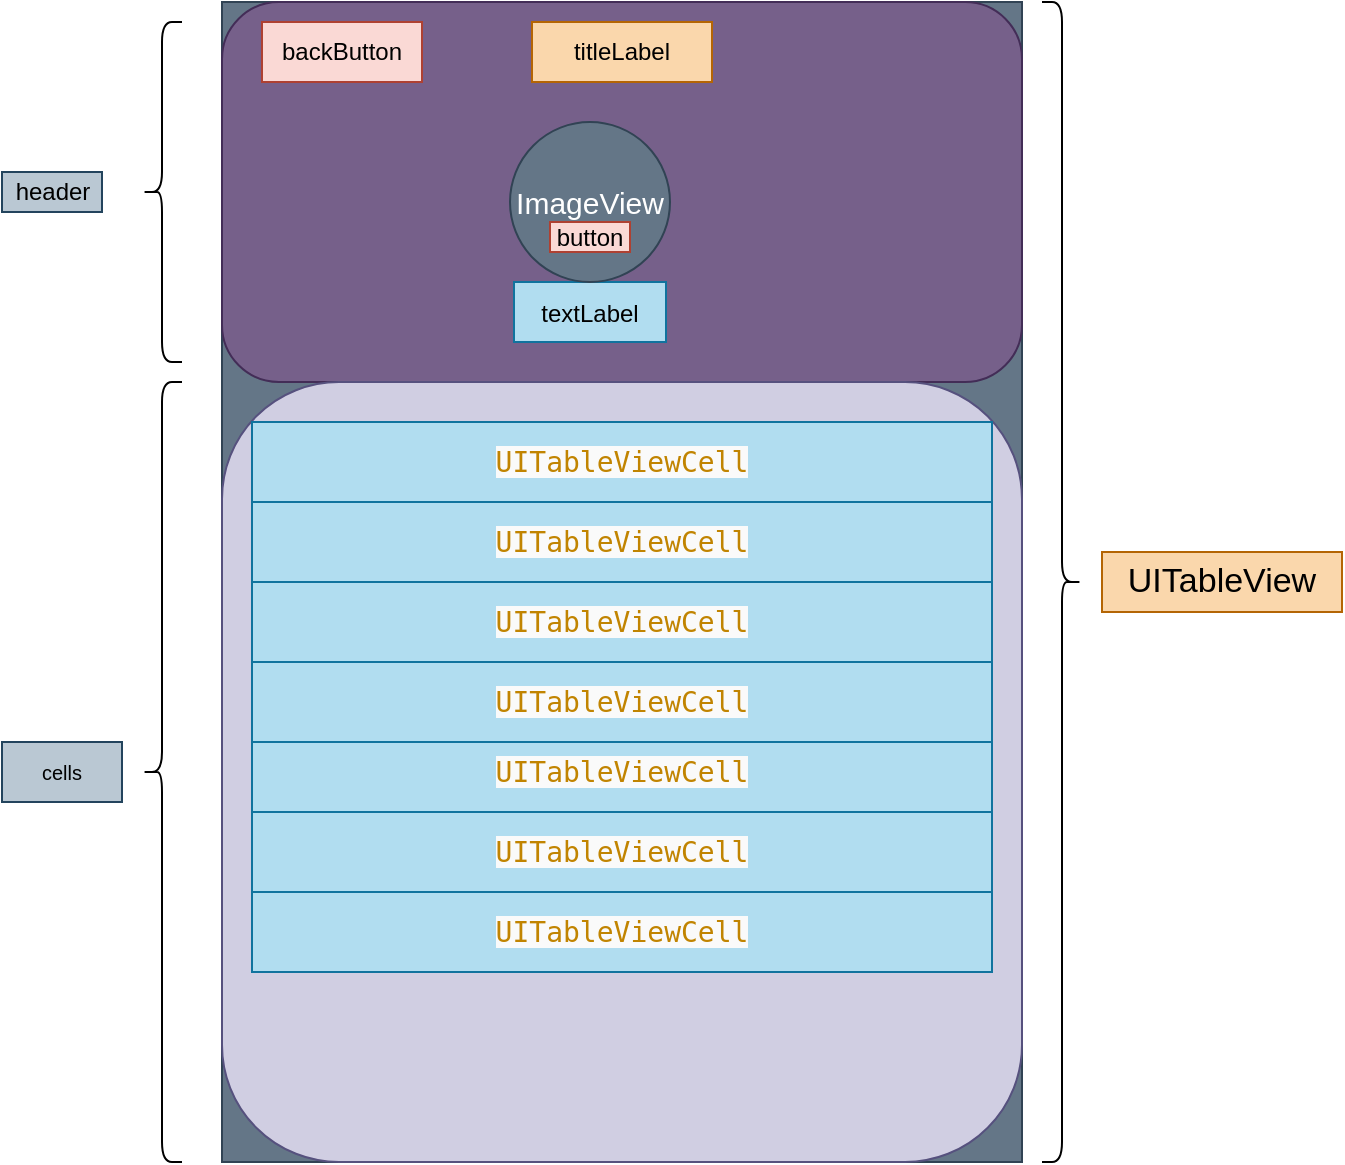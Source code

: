 <mxfile version="18.0.2" type="github" pages="2">
  <diagram id="tGioQXvsST5DLqAGkg_Z" name="Page-1">
    <mxGraphModel dx="1186" dy="764" grid="1" gridSize="10" guides="1" tooltips="1" connect="1" arrows="1" fold="1" page="1" pageScale="1" pageWidth="827" pageHeight="1169" math="0" shadow="0">
      <root>
        <mxCell id="0" />
        <mxCell id="1" parent="0" />
        <mxCell id="iGWQNrGughwgW1b6b_QS-2" value="" style="rounded=0;whiteSpace=wrap;html=1;fillColor=#647687;strokeColor=#314354;fontColor=#ffffff;" vertex="1" parent="1">
          <mxGeometry x="190" y="250" width="400" height="580" as="geometry" />
        </mxCell>
        <mxCell id="iGWQNrGughwgW1b6b_QS-3" value="" style="rounded=1;whiteSpace=wrap;html=1;fillColor=#76608a;strokeColor=#432D57;fontColor=#ffffff;" vertex="1" parent="1">
          <mxGeometry x="190" y="250" width="400" height="190" as="geometry" />
        </mxCell>
        <mxCell id="iGWQNrGughwgW1b6b_QS-4" value="" style="shape=curlyBracket;whiteSpace=wrap;html=1;rounded=1;" vertex="1" parent="1">
          <mxGeometry x="150" y="260" width="20" height="170" as="geometry" />
        </mxCell>
        <mxCell id="iGWQNrGughwgW1b6b_QS-5" value="header" style="text;html=1;align=center;verticalAlign=middle;resizable=0;points=[];autosize=1;strokeColor=#23445d;fillColor=#bac8d3;" vertex="1" parent="1">
          <mxGeometry x="80" y="335" width="50" height="20" as="geometry" />
        </mxCell>
        <mxCell id="iGWQNrGughwgW1b6b_QS-6" value="titleLabel" style="rounded=0;whiteSpace=wrap;html=1;fillColor=#fad7ac;strokeColor=#b46504;" vertex="1" parent="1">
          <mxGeometry x="345" y="260" width="90" height="30" as="geometry" />
        </mxCell>
        <mxCell id="iGWQNrGughwgW1b6b_QS-7" value="backButton" style="rounded=0;whiteSpace=wrap;html=1;fillColor=#fad9d5;strokeColor=#ae4132;" vertex="1" parent="1">
          <mxGeometry x="210" y="260" width="80" height="30" as="geometry" />
        </mxCell>
        <mxCell id="iGWQNrGughwgW1b6b_QS-10" value="ImageView" style="text;html=1;strokeColor=none;fillColor=none;align=center;verticalAlign=middle;whiteSpace=wrap;rounded=0;" vertex="1" parent="1">
          <mxGeometry x="345" y="325" width="60" height="30" as="geometry" />
        </mxCell>
        <mxCell id="iGWQNrGughwgW1b6b_QS-12" value="" style="rounded=1;whiteSpace=wrap;html=1;fontSize=10;fillColor=#d0cee2;strokeColor=#56517e;" vertex="1" parent="1">
          <mxGeometry x="190" y="440" width="400" height="390" as="geometry" />
        </mxCell>
        <mxCell id="iGWQNrGughwgW1b6b_QS-14" value="&lt;span style=&quot;color: rgb(193, 132, 1); font-family: &amp;quot;Source Code Pro&amp;quot;, &amp;quot;DejaVu Sans Mono&amp;quot;, &amp;quot;Ubuntu Mono&amp;quot;, &amp;quot;Anonymous Pro&amp;quot;, &amp;quot;Droid Sans Mono&amp;quot;, Menlo, Monaco, Consolas, Inconsolata, Courier, monospace, &amp;quot;PingFang SC&amp;quot;, &amp;quot;Microsoft YaHei&amp;quot;, sans-serif; font-size: 14px; text-align: left; background-color: rgb(250, 250, 250);&quot;&gt;UITableViewCell&lt;/span&gt;" style="rounded=0;whiteSpace=wrap;html=1;fontSize=10;fillColor=#b1ddf0;strokeColor=#10739e;" vertex="1" parent="1">
          <mxGeometry x="205" y="460" width="370" height="40" as="geometry" />
        </mxCell>
        <mxCell id="iGWQNrGughwgW1b6b_QS-15" value="&lt;span style=&quot;color: rgb(193, 132, 1); font-family: &amp;quot;Source Code Pro&amp;quot;, &amp;quot;DejaVu Sans Mono&amp;quot;, &amp;quot;Ubuntu Mono&amp;quot;, &amp;quot;Anonymous Pro&amp;quot;, &amp;quot;Droid Sans Mono&amp;quot;, Menlo, Monaco, Consolas, Inconsolata, Courier, monospace, &amp;quot;PingFang SC&amp;quot;, &amp;quot;Microsoft YaHei&amp;quot;, sans-serif; font-size: 14px; text-align: left; background-color: rgb(250, 250, 250);&quot;&gt;UITableViewCell&lt;/span&gt;" style="rounded=0;whiteSpace=wrap;html=1;fontSize=10;fillColor=#b1ddf0;strokeColor=#10739e;" vertex="1" parent="1">
          <mxGeometry x="205" y="500" width="370" height="40" as="geometry" />
        </mxCell>
        <mxCell id="iGWQNrGughwgW1b6b_QS-16" value="&lt;span style=&quot;color: rgb(193, 132, 1); font-family: &amp;quot;Source Code Pro&amp;quot;, &amp;quot;DejaVu Sans Mono&amp;quot;, &amp;quot;Ubuntu Mono&amp;quot;, &amp;quot;Anonymous Pro&amp;quot;, &amp;quot;Droid Sans Mono&amp;quot;, Menlo, Monaco, Consolas, Inconsolata, Courier, monospace, &amp;quot;PingFang SC&amp;quot;, &amp;quot;Microsoft YaHei&amp;quot;, sans-serif; font-size: 14px; text-align: left; background-color: rgb(250, 250, 250);&quot;&gt;UITableViewCell&lt;/span&gt;" style="rounded=0;whiteSpace=wrap;html=1;fontSize=10;fillColor=#b1ddf0;strokeColor=#10739e;" vertex="1" parent="1">
          <mxGeometry x="205" y="615" width="370" height="40" as="geometry" />
        </mxCell>
        <mxCell id="iGWQNrGughwgW1b6b_QS-17" value="&lt;span style=&quot;color: rgb(193, 132, 1); font-family: &amp;quot;Source Code Pro&amp;quot;, &amp;quot;DejaVu Sans Mono&amp;quot;, &amp;quot;Ubuntu Mono&amp;quot;, &amp;quot;Anonymous Pro&amp;quot;, &amp;quot;Droid Sans Mono&amp;quot;, Menlo, Monaco, Consolas, Inconsolata, Courier, monospace, &amp;quot;PingFang SC&amp;quot;, &amp;quot;Microsoft YaHei&amp;quot;, sans-serif; font-size: 14px; text-align: left; background-color: rgb(250, 250, 250);&quot;&gt;UITableViewCell&lt;/span&gt;" style="rounded=0;whiteSpace=wrap;html=1;fontSize=10;fillColor=#b1ddf0;strokeColor=#10739e;" vertex="1" parent="1">
          <mxGeometry x="205" y="580" width="370" height="40" as="geometry" />
        </mxCell>
        <mxCell id="iGWQNrGughwgW1b6b_QS-18" value="&lt;span style=&quot;color: rgb(193, 132, 1); font-family: &amp;quot;Source Code Pro&amp;quot;, &amp;quot;DejaVu Sans Mono&amp;quot;, &amp;quot;Ubuntu Mono&amp;quot;, &amp;quot;Anonymous Pro&amp;quot;, &amp;quot;Droid Sans Mono&amp;quot;, Menlo, Monaco, Consolas, Inconsolata, Courier, monospace, &amp;quot;PingFang SC&amp;quot;, &amp;quot;Microsoft YaHei&amp;quot;, sans-serif; font-size: 14px; text-align: left; background-color: rgb(250, 250, 250);&quot;&gt;UITableViewCell&lt;/span&gt;" style="rounded=0;whiteSpace=wrap;html=1;fontSize=10;fillColor=#b1ddf0;strokeColor=#10739e;" vertex="1" parent="1">
          <mxGeometry x="205" y="695" width="370" height="40" as="geometry" />
        </mxCell>
        <mxCell id="iGWQNrGughwgW1b6b_QS-19" value="&lt;span style=&quot;color: rgb(193, 132, 1); font-family: &amp;quot;Source Code Pro&amp;quot;, &amp;quot;DejaVu Sans Mono&amp;quot;, &amp;quot;Ubuntu Mono&amp;quot;, &amp;quot;Anonymous Pro&amp;quot;, &amp;quot;Droid Sans Mono&amp;quot;, Menlo, Monaco, Consolas, Inconsolata, Courier, monospace, &amp;quot;PingFang SC&amp;quot;, &amp;quot;Microsoft YaHei&amp;quot;, sans-serif; font-size: 14px; text-align: left; background-color: rgb(250, 250, 250);&quot;&gt;UITableViewCell&lt;/span&gt;" style="rounded=0;whiteSpace=wrap;html=1;fontSize=10;fillColor=#b1ddf0;strokeColor=#10739e;" vertex="1" parent="1">
          <mxGeometry x="205" y="540" width="370" height="40" as="geometry" />
        </mxCell>
        <mxCell id="iGWQNrGughwgW1b6b_QS-20" value="&lt;span style=&quot;color: rgb(193, 132, 1); font-family: &amp;quot;Source Code Pro&amp;quot;, &amp;quot;DejaVu Sans Mono&amp;quot;, &amp;quot;Ubuntu Mono&amp;quot;, &amp;quot;Anonymous Pro&amp;quot;, &amp;quot;Droid Sans Mono&amp;quot;, Menlo, Monaco, Consolas, Inconsolata, Courier, monospace, &amp;quot;PingFang SC&amp;quot;, &amp;quot;Microsoft YaHei&amp;quot;, sans-serif; font-size: 14px; text-align: left; background-color: rgb(250, 250, 250);&quot;&gt;UITableViewCell&lt;/span&gt;" style="rounded=0;whiteSpace=wrap;html=1;fontSize=10;fillColor=#b1ddf0;strokeColor=#10739e;" vertex="1" parent="1">
          <mxGeometry x="205" y="655" width="370" height="40" as="geometry" />
        </mxCell>
        <mxCell id="iGWQNrGughwgW1b6b_QS-22" value="" style="shape=curlyBracket;whiteSpace=wrap;html=1;rounded=1;fontSize=10;" vertex="1" parent="1">
          <mxGeometry x="150" y="440" width="20" height="390" as="geometry" />
        </mxCell>
        <mxCell id="iGWQNrGughwgW1b6b_QS-23" value="cells" style="text;html=1;strokeColor=#23445d;fillColor=#bac8d3;align=center;verticalAlign=middle;whiteSpace=wrap;rounded=0;fontSize=10;" vertex="1" parent="1">
          <mxGeometry x="80" y="620" width="60" height="30" as="geometry" />
        </mxCell>
        <mxCell id="iGWQNrGughwgW1b6b_QS-24" value="" style="shape=curlyBracket;whiteSpace=wrap;html=1;rounded=1;flipH=1;fontSize=10;" vertex="1" parent="1">
          <mxGeometry x="600" y="250" width="20" height="580" as="geometry" />
        </mxCell>
        <mxCell id="iGWQNrGughwgW1b6b_QS-25" value="&lt;font style=&quot;font-size: 17px;&quot;&gt;UITableView&lt;/font&gt;" style="text;html=1;strokeColor=#b46504;fillColor=#fad7ac;align=center;verticalAlign=middle;whiteSpace=wrap;rounded=0;fontSize=10;" vertex="1" parent="1">
          <mxGeometry x="630" y="525" width="120" height="30" as="geometry" />
        </mxCell>
        <mxCell id="iGWQNrGughwgW1b6b_QS-26" value="&lt;font style=&quot;font-size: 12px;&quot;&gt;textLabel&lt;/font&gt;" style="rounded=0;whiteSpace=wrap;html=1;fontSize=17;fillColor=#b1ddf0;strokeColor=#10739e;" vertex="1" parent="1">
          <mxGeometry x="336" y="390" width="76" height="30" as="geometry" />
        </mxCell>
        <mxCell id="ZnN1d7Jc3gea5aJHJcPv-1" value="ImageView" style="ellipse;whiteSpace=wrap;html=1;aspect=fixed;rounded=0;fontSize=15;fillColor=#647687;fontColor=#ffffff;strokeColor=#314354;" vertex="1" parent="1">
          <mxGeometry x="334" y="310" width="80" height="80" as="geometry" />
        </mxCell>
        <mxCell id="ZnN1d7Jc3gea5aJHJcPv-4" value="button" style="rounded=0;whiteSpace=wrap;html=1;fillColor=#fad9d5;strokeColor=#ae4132;" vertex="1" parent="1">
          <mxGeometry x="354" y="360" width="40" height="15" as="geometry" />
        </mxCell>
      </root>
    </mxGraphModel>
  </diagram>
  <diagram id="fHdtC1yqUfCIb_XAY_rC" name="Page-2">
    <mxGraphModel dx="1186" dy="764" grid="1" gridSize="10" guides="1" tooltips="1" connect="1" arrows="1" fold="1" page="1" pageScale="1" pageWidth="827" pageHeight="1169" math="0" shadow="0">
      <root>
        <mxCell id="0" />
        <mxCell id="1" parent="0" />
        <mxCell id="ZTiqwDYOiPnYfN0aSoOF-1" value="" style="rounded=0;whiteSpace=wrap;html=1;fontSize=12;fillColor=#d5e8d4;strokeColor=#82b366;" vertex="1" parent="1">
          <mxGeometry x="260" y="70" width="370" height="640" as="geometry" />
        </mxCell>
        <mxCell id="ZTiqwDYOiPnYfN0aSoOF-3" value="&lt;font style=&quot;font-size: 16px;&quot;&gt;&lt;b&gt;UIImageView&lt;/b&gt;&lt;/font&gt;" style="rounded=0;whiteSpace=wrap;html=1;fontSize=12;fillColor=#bac8d3;strokeColor=#23445d;" vertex="1" parent="1">
          <mxGeometry x="260" y="70" width="370" height="90" as="geometry" />
        </mxCell>
        <mxCell id="ZTiqwDYOiPnYfN0aSoOF-4" value="" style="rounded=0;whiteSpace=wrap;html=1;fontSize=16;fillColor=#fad7ac;strokeColor=#b46504;" vertex="1" parent="1">
          <mxGeometry x="260" y="160" width="370" height="310" as="geometry" />
        </mxCell>
        <mxCell id="ZTiqwDYOiPnYfN0aSoOF-5" value="&lt;font style=&quot;font-size: 12px;&quot;&gt;UIImageView&lt;/font&gt;" style="ellipse;whiteSpace=wrap;html=1;aspect=fixed;fontSize=16;fillColor=#b1ddf0;strokeColor=#10739e;" vertex="1" parent="1">
          <mxGeometry x="280" y="140" width="80" height="80" as="geometry" />
        </mxCell>
        <mxCell id="ZTiqwDYOiPnYfN0aSoOF-6" value="UIButton" style="rounded=0;whiteSpace=wrap;html=1;fontSize=12;fillColor=#e1d5e7;strokeColor=#9673a6;" vertex="1" parent="1">
          <mxGeometry x="380" y="165" width="150" height="30" as="geometry" />
        </mxCell>
        <mxCell id="ZTiqwDYOiPnYfN0aSoOF-8" value="UIButton" style="rounded=0;whiteSpace=wrap;html=1;fontSize=12;fillColor=#e1d5e7;strokeColor=#9673a6;" vertex="1" parent="1">
          <mxGeometry x="540" y="165" width="70" height="30" as="geometry" />
        </mxCell>
        <mxCell id="ZTiqwDYOiPnYfN0aSoOF-9" value="UILabel" style="rounded=0;whiteSpace=wrap;html=1;fontSize=12;fillColor=#dae8fc;strokeColor=#6c8ebf;" vertex="1" parent="1">
          <mxGeometry x="270" y="230" width="110" height="40" as="geometry" />
        </mxCell>
        <mxCell id="ZTiqwDYOiPnYfN0aSoOF-10" value="UILabel" style="rounded=0;whiteSpace=wrap;html=1;fontSize=12;fillColor=#dae8fc;strokeColor=#6c8ebf;" vertex="1" parent="1">
          <mxGeometry x="270" y="280" width="150" height="20" as="geometry" />
        </mxCell>
        <mxCell id="ZTiqwDYOiPnYfN0aSoOF-11" value="UIButton" style="rounded=0;whiteSpace=wrap;html=1;fontSize=12;fillColor=#e1d5e7;strokeColor=#9673a6;" vertex="1" parent="1">
          <mxGeometry x="270" y="315" width="280" height="30" as="geometry" />
        </mxCell>
        <mxCell id="ZTiqwDYOiPnYfN0aSoOF-12" value="UIButton" style="rounded=0;whiteSpace=wrap;html=1;fontSize=12;fillColor=#e1d5e7;strokeColor=#9673a6;" vertex="1" parent="1">
          <mxGeometry x="270" y="360" width="280" height="30" as="geometry" />
        </mxCell>
        <mxCell id="ZTiqwDYOiPnYfN0aSoOF-13" value="UILabel" style="rounded=0;whiteSpace=wrap;html=1;fontSize=12;fillColor=#dae8fc;strokeColor=#6c8ebf;" vertex="1" parent="1">
          <mxGeometry x="270" y="410" width="50" height="25" as="geometry" />
        </mxCell>
        <mxCell id="ZTiqwDYOiPnYfN0aSoOF-14" value="UILabel" style="rounded=0;whiteSpace=wrap;html=1;fontSize=12;fillColor=#dae8fc;strokeColor=#6c8ebf;" vertex="1" parent="1">
          <mxGeometry x="340" y="410" width="50" height="25" as="geometry" />
        </mxCell>
        <mxCell id="ZTiqwDYOiPnYfN0aSoOF-15" value="UILabel" style="rounded=0;whiteSpace=wrap;html=1;fontSize=12;fillColor=#dae8fc;strokeColor=#6c8ebf;" vertex="1" parent="1">
          <mxGeometry x="414" y="410" width="50" height="25" as="geometry" />
        </mxCell>
        <mxCell id="ZTiqwDYOiPnYfN0aSoOF-16" value="" style="shape=curlyBracket;whiteSpace=wrap;html=1;rounded=1;fontSize=12;" vertex="1" parent="1">
          <mxGeometry x="230" y="160" width="20" height="310" as="geometry" />
        </mxCell>
        <mxCell id="ZTiqwDYOiPnYfN0aSoOF-18" value="" style="rounded=0;whiteSpace=wrap;html=1;fontSize=12;fillColor=#f8cecc;strokeColor=#b85450;" vertex="1" parent="1">
          <mxGeometry x="260" y="470" width="370" height="60" as="geometry" />
        </mxCell>
        <mxCell id="ZTiqwDYOiPnYfN0aSoOF-19" value="" style="rounded=0;whiteSpace=wrap;html=1;fontSize=12;fillColor=#d5e8d4;strokeColor=#82b366;" vertex="1" parent="1">
          <mxGeometry x="260" y="530" width="370" height="190" as="geometry" />
        </mxCell>
        <mxCell id="ZTiqwDYOiPnYfN0aSoOF-20" value="UIImageView" style="rounded=0;whiteSpace=wrap;html=1;fontSize=12;fillColor=#f5f5f5;strokeColor=#666666;fontColor=#333333;" vertex="1" parent="1">
          <mxGeometry x="270" y="530" width="110" height="135" as="geometry" />
        </mxCell>
        <mxCell id="ZTiqwDYOiPnYfN0aSoOF-21" value="&lt;meta charset=&quot;utf-8&quot;&gt;&lt;span style=&quot;color: rgb(51, 51, 51); font-family: Helvetica; font-size: 12px; font-style: normal; font-variant-ligatures: normal; font-variant-caps: normal; font-weight: 400; letter-spacing: normal; orphans: 2; text-align: center; text-indent: 0px; text-transform: none; widows: 2; word-spacing: 0px; -webkit-text-stroke-width: 0px; background-color: rgb(248, 249, 250); text-decoration-thickness: initial; text-decoration-style: initial; text-decoration-color: initial; float: none; display: inline !important;&quot;&gt;UIImageView&lt;/span&gt;" style="rounded=0;whiteSpace=wrap;html=1;fontSize=12;fillColor=#f5f5f5;strokeColor=#666666;fontColor=#333333;" vertex="1" parent="1">
          <mxGeometry x="390" y="530" width="110" height="135" as="geometry" />
        </mxCell>
        <mxCell id="ZTiqwDYOiPnYfN0aSoOF-22" value="&lt;meta charset=&quot;utf-8&quot;&gt;&lt;span style=&quot;color: rgb(51, 51, 51); font-family: Helvetica; font-size: 12px; font-style: normal; font-variant-ligatures: normal; font-variant-caps: normal; font-weight: 400; letter-spacing: normal; orphans: 2; text-align: center; text-indent: 0px; text-transform: none; widows: 2; word-spacing: 0px; -webkit-text-stroke-width: 0px; background-color: rgb(248, 249, 250); text-decoration-thickness: initial; text-decoration-style: initial; text-decoration-color: initial; float: none; display: inline !important;&quot;&gt;UIImageView&lt;/span&gt;" style="rounded=0;whiteSpace=wrap;html=1;fontSize=12;fillColor=#f5f5f5;strokeColor=#666666;fontColor=#333333;" vertex="1" parent="1">
          <mxGeometry x="510" y="530" width="110" height="135" as="geometry" />
        </mxCell>
        <mxCell id="ZTiqwDYOiPnYfN0aSoOF-25" value="UILabel" style="rounded=0;whiteSpace=wrap;html=1;fontSize=12;fillColor=#dae8fc;strokeColor=#6c8ebf;" vertex="1" parent="1">
          <mxGeometry x="270" y="480" width="110" height="40" as="geometry" />
        </mxCell>
        <mxCell id="ZTiqwDYOiPnYfN0aSoOF-26" value="UILabel" style="rounded=0;whiteSpace=wrap;html=1;fontSize=12;fillColor=#dae8fc;strokeColor=#6c8ebf;" vertex="1" parent="1">
          <mxGeometry x="390" y="480" width="110" height="40" as="geometry" />
        </mxCell>
        <mxCell id="ZTiqwDYOiPnYfN0aSoOF-27" value="UILabel" style="rounded=0;whiteSpace=wrap;html=1;fontSize=12;fillColor=#dae8fc;strokeColor=#6c8ebf;" vertex="1" parent="1">
          <mxGeometry x="510" y="480" width="110" height="40" as="geometry" />
        </mxCell>
        <mxCell id="ZTiqwDYOiPnYfN0aSoOF-29" value="image" style="rounded=0;whiteSpace=wrap;html=1;fontSize=12;fillColor=#bac8d3;strokeColor=#23445d;" vertex="1" parent="1">
          <mxGeometry x="280" y="640" width="30" height="20" as="geometry" />
        </mxCell>
        <mxCell id="ZTiqwDYOiPnYfN0aSoOF-30" value="Label" style="rounded=0;whiteSpace=wrap;html=1;fontSize=12;fillColor=#dae8fc;strokeColor=#6c8ebf;" vertex="1" parent="1">
          <mxGeometry x="315" y="640" width="60" height="20" as="geometry" />
        </mxCell>
        <mxCell id="ZTiqwDYOiPnYfN0aSoOF-31" value="image" style="rounded=0;whiteSpace=wrap;html=1;fontSize=12;fillColor=#bac8d3;strokeColor=#23445d;" vertex="1" parent="1">
          <mxGeometry x="515" y="640" width="35" height="20" as="geometry" />
        </mxCell>
        <mxCell id="ZTiqwDYOiPnYfN0aSoOF-32" value="image" style="rounded=0;whiteSpace=wrap;html=1;fontSize=12;fillColor=#bac8d3;strokeColor=#23445d;" vertex="1" parent="1">
          <mxGeometry x="396" y="640" width="35" height="20" as="geometry" />
        </mxCell>
        <mxCell id="ZTiqwDYOiPnYfN0aSoOF-33" value="Label" style="rounded=0;whiteSpace=wrap;html=1;fontSize=12;fillColor=#dae8fc;strokeColor=#6c8ebf;" vertex="1" parent="1">
          <mxGeometry x="550" y="640" width="60" height="20" as="geometry" />
        </mxCell>
        <mxCell id="ZTiqwDYOiPnYfN0aSoOF-34" value="Label" style="rounded=0;whiteSpace=wrap;html=1;fontSize=12;fillColor=#dae8fc;strokeColor=#6c8ebf;" vertex="1" parent="1">
          <mxGeometry x="431" y="640" width="60" height="20" as="geometry" />
        </mxCell>
        <mxCell id="ZTiqwDYOiPnYfN0aSoOF-35" value="" style="shape=curlyBracket;whiteSpace=wrap;html=1;rounded=1;flipH=1;fontSize=12;fillColor=#1ba1e2;fontColor=#ffffff;strokeColor=#006EAF;" vertex="1" parent="1">
          <mxGeometry x="630" y="470" width="20" height="60" as="geometry" />
        </mxCell>
        <mxCell id="ZTiqwDYOiPnYfN0aSoOF-37" value="" style="shape=curlyBracket;whiteSpace=wrap;html=1;rounded=1;flipH=1;fontSize=12;fillColor=#1ba1e2;fontColor=#ffffff;strokeColor=#006EAF;" vertex="1" parent="1">
          <mxGeometry x="630" y="530" width="20" height="190" as="geometry" />
        </mxCell>
        <mxCell id="ZTiqwDYOiPnYfN0aSoOF-38" value="&lt;font style=&quot;font-size: 15px;&quot;&gt;Header&lt;/font&gt;" style="text;html=1;strokeColor=none;fillColor=none;align=center;verticalAlign=middle;whiteSpace=wrap;rounded=0;fontSize=12;" vertex="1" parent="1">
          <mxGeometry x="650" y="485" width="60" height="30" as="geometry" />
        </mxCell>
        <mxCell id="ZTiqwDYOiPnYfN0aSoOF-39" value="&lt;font style=&quot;font-size: 15px;&quot;&gt;Cells&lt;/font&gt;" style="text;html=1;strokeColor=none;fillColor=none;align=center;verticalAlign=middle;whiteSpace=wrap;rounded=0;fontSize=16;" vertex="1" parent="1">
          <mxGeometry x="640" y="605" width="60" height="30" as="geometry" />
        </mxCell>
        <mxCell id="ZTiqwDYOiPnYfN0aSoOF-40" value="" style="shape=curlyBracket;whiteSpace=wrap;html=1;rounded=1;fontSize=16;" vertex="1" parent="1">
          <mxGeometry x="230" y="470" width="20" height="250" as="geometry" />
        </mxCell>
        <mxCell id="ZTiqwDYOiPnYfN0aSoOF-41" value="&lt;b&gt;CollectionView&lt;/b&gt;" style="text;html=1;strokeColor=none;fillColor=none;align=center;verticalAlign=middle;whiteSpace=wrap;rounded=0;fontSize=16;" vertex="1" parent="1">
          <mxGeometry x="140" y="580" width="60" height="30" as="geometry" />
        </mxCell>
        <mxCell id="ZTiqwDYOiPnYfN0aSoOF-42" value="" style="shape=curlyBracket;whiteSpace=wrap;html=1;rounded=1;flipH=1;fontSize=16;" vertex="1" parent="1">
          <mxGeometry x="700" y="470" width="20" height="250" as="geometry" />
        </mxCell>
        <mxCell id="ZTiqwDYOiPnYfN0aSoOF-43" value="&lt;font style=&quot;font-size: 14px;&quot;&gt;&lt;b&gt;UIColletionView&lt;/b&gt;&lt;/font&gt;" style="text;html=1;strokeColor=none;fillColor=none;align=center;verticalAlign=middle;whiteSpace=wrap;rounded=0;fontSize=16;" vertex="1" parent="1">
          <mxGeometry x="740" y="580" width="60" height="30" as="geometry" />
        </mxCell>
        <mxCell id="ZTiqwDYOiPnYfN0aSoOF-46" value="" style="shape=curlyBracket;whiteSpace=wrap;html=1;rounded=1;flipH=1;fontSize=14;" vertex="1" parent="1">
          <mxGeometry x="630" y="160" width="20" height="310" as="geometry" />
        </mxCell>
        <mxCell id="ZTiqwDYOiPnYfN0aSoOF-47" value="&lt;b&gt;UIView&lt;/b&gt;" style="text;html=1;strokeColor=none;fillColor=none;align=center;verticalAlign=middle;whiteSpace=wrap;rounded=0;fontSize=14;" vertex="1" parent="1">
          <mxGeometry x="650" y="300" width="60" height="30" as="geometry" />
        </mxCell>
        <mxCell id="ZTiqwDYOiPnYfN0aSoOF-48" value="&lt;b&gt;PersonalPageView&lt;/b&gt;" style="text;html=1;strokeColor=none;fillColor=none;align=center;verticalAlign=middle;whiteSpace=wrap;rounded=0;fontSize=15;" vertex="1" parent="1">
          <mxGeometry x="130" y="300" width="60" height="30" as="geometry" />
        </mxCell>
        <mxCell id="ZTiqwDYOiPnYfN0aSoOF-49" value="" style="shape=curlyBracket;whiteSpace=wrap;html=1;rounded=1;fontSize=15;" vertex="1" parent="1">
          <mxGeometry x="230" y="70" width="20" height="90" as="geometry" />
        </mxCell>
        <mxCell id="ZTiqwDYOiPnYfN0aSoOF-50" value="&lt;span style=&quot;color: rgb(51, 51, 51); font-family: Helvetica; font-style: normal; font-variant-ligatures: normal; font-variant-caps: normal; letter-spacing: normal; orphans: 2; text-align: center; text-indent: 0px; text-transform: none; widows: 2; word-spacing: 0px; -webkit-text-stroke-width: 0px; background-color: rgb(248, 249, 250); text-decoration-thickness: initial; text-decoration-style: initial; text-decoration-color: initial; float: none; display: inline !important;&quot;&gt;&lt;b style=&quot;&quot;&gt;&lt;font style=&quot;font-size: 15px;&quot;&gt;UIImageView&lt;/font&gt;&lt;/b&gt;&lt;/span&gt;" style="text;whiteSpace=wrap;html=1;fontSize=15;" vertex="1" parent="1">
          <mxGeometry x="130" y="100" width="100" height="30" as="geometry" />
        </mxCell>
      </root>
    </mxGraphModel>
  </diagram>
</mxfile>
